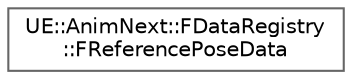 digraph "Graphical Class Hierarchy"
{
 // INTERACTIVE_SVG=YES
 // LATEX_PDF_SIZE
  bgcolor="transparent";
  edge [fontname=Helvetica,fontsize=10,labelfontname=Helvetica,labelfontsize=10];
  node [fontname=Helvetica,fontsize=10,shape=box,height=0.2,width=0.4];
  rankdir="LR";
  Node0 [id="Node000000",label="UE::AnimNext::FDataRegistry\l::FReferencePoseData",height=0.2,width=0.4,color="grey40", fillcolor="white", style="filled",URL="$dc/d99/structUE_1_1AnimNext_1_1FDataRegistry_1_1FReferencePoseData.html",tooltip=" "];
}
